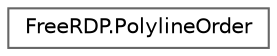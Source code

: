 digraph "Graphical Class Hierarchy"
{
 // LATEX_PDF_SIZE
  bgcolor="transparent";
  edge [fontname=Helvetica,fontsize=10,labelfontname=Helvetica,labelfontsize=10];
  node [fontname=Helvetica,fontsize=10,shape=box,height=0.2,width=0.4];
  rankdir="LR";
  Node0 [id="Node000000",label="FreeRDP.PolylineOrder",height=0.2,width=0.4,color="grey40", fillcolor="white", style="filled",URL="$struct_free_r_d_p_1_1_polyline_order.html",tooltip=" "];
}
